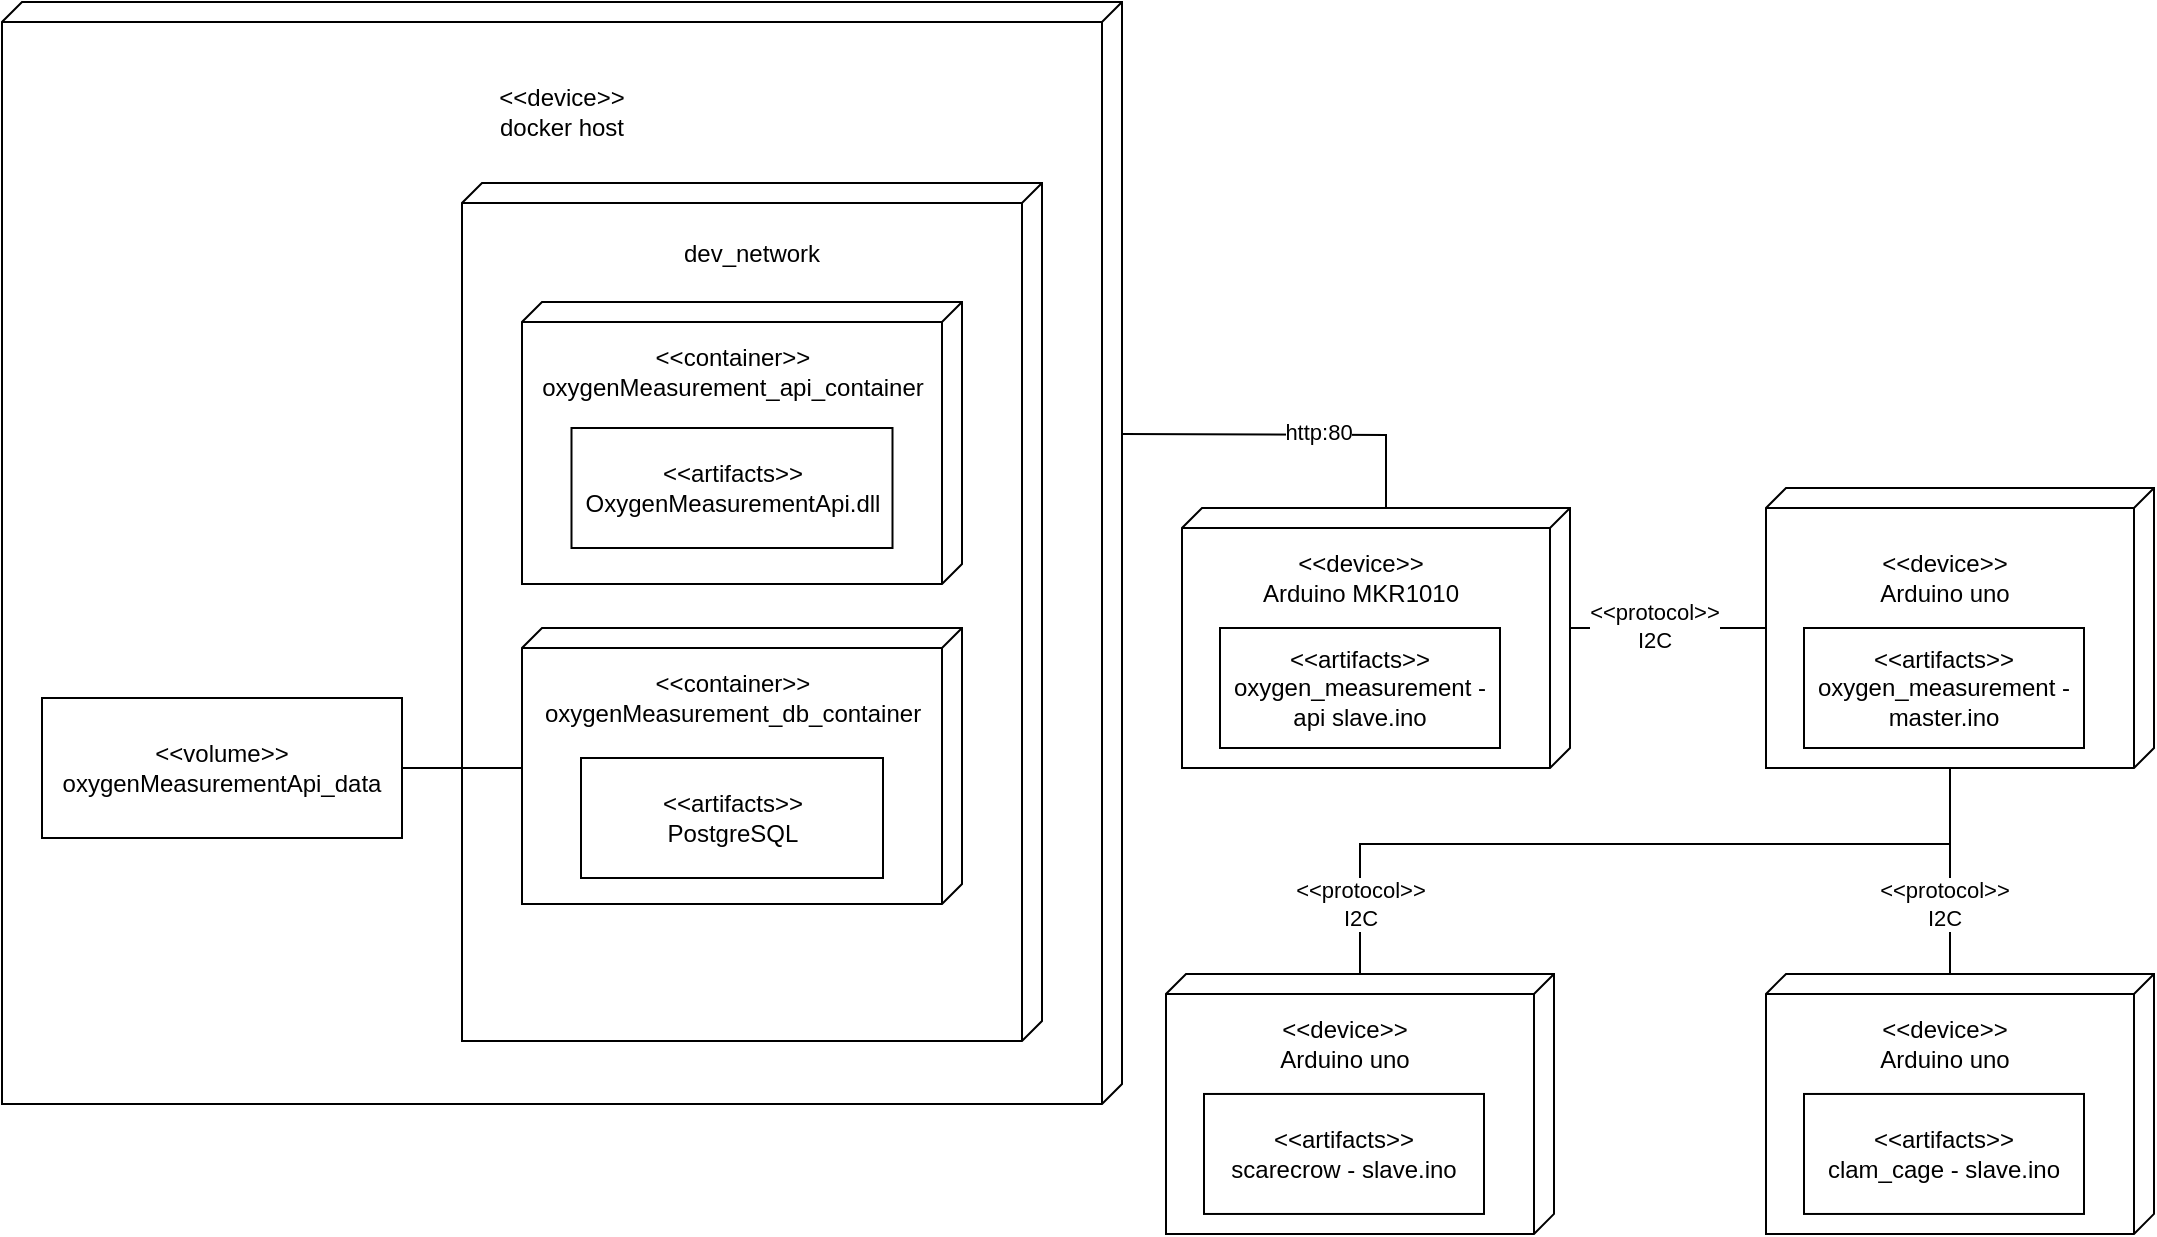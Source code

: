<mxfile version="22.0.3" type="device">
  <diagram name="Page-1" id="OuYMhSyWYj2W4IYW3-0W">
    <mxGraphModel dx="1434" dy="836" grid="1" gridSize="10" guides="1" tooltips="1" connect="1" arrows="1" fold="1" page="1" pageScale="1" pageWidth="1169" pageHeight="827" math="0" shadow="0">
      <root>
        <mxCell id="0" />
        <mxCell id="1" parent="0" />
        <mxCell id="UUSNZg-RWot4KdmJYI-3-1" style="edgeStyle=orthogonalEdgeStyle;rounded=0;orthogonalLoop=1;jettySize=auto;html=1;entryX=0;entryY=0;entryDx=0;entryDy=92;entryPerimeter=0;exitX=0;exitY=0;exitDx=140;exitDy=102;exitPerimeter=0;endArrow=none;endFill=0;" parent="1" source="AHeNK7S0Yd_ydixCD7EH-25" target="AHeNK7S0Yd_ydixCD7EH-37" edge="1">
          <mxGeometry relative="1" as="geometry">
            <mxPoint x="1037.1" y="542.0" as="sourcePoint" />
            <mxPoint x="1110.0" y="604" as="targetPoint" />
            <Array as="points">
              <mxPoint x="1022" y="604" />
            </Array>
          </mxGeometry>
        </mxCell>
        <mxCell id="AHeNK7S0Yd_ydixCD7EH-40" value="&amp;lt;&amp;lt;protocol&amp;gt;&amp;gt;&lt;br style=&quot;border-color: var(--border-color);&quot;&gt;I2C" style="edgeLabel;html=1;align=center;verticalAlign=middle;resizable=0;points=[];" vertex="1" connectable="0" parent="UUSNZg-RWot4KdmJYI-3-1">
          <mxGeometry x="0.496" y="-1" relative="1" as="geometry">
            <mxPoint x="-2" y="-60" as="offset" />
          </mxGeometry>
        </mxCell>
        <mxCell id="UUSNZg-RWot4KdmJYI-3-2" style="edgeStyle=orthogonalEdgeStyle;rounded=0;orthogonalLoop=1;jettySize=auto;html=1;entryX=0;entryY=0;entryDx=0;entryDy=92;entryPerimeter=0;endArrow=none;endFill=0;exitX=0;exitY=0;exitDx=140;exitDy=102;exitPerimeter=0;" parent="1" source="AHeNK7S0Yd_ydixCD7EH-25" target="AHeNK7S0Yd_ydixCD7EH-34" edge="1">
          <mxGeometry relative="1" as="geometry">
            <mxPoint x="980" y="512" as="sourcePoint" />
            <mxPoint x="920.0" y="604" as="targetPoint" />
            <Array as="points">
              <mxPoint x="1014" y="510" />
              <mxPoint x="719" y="510" />
              <mxPoint x="719" y="575" />
            </Array>
          </mxGeometry>
        </mxCell>
        <mxCell id="UUSNZg-RWot4KdmJYI-3-3" value="&amp;lt;&amp;lt;protocol&amp;gt;&amp;gt;&lt;br&gt;I2C" style="edgeLabel;html=1;align=center;verticalAlign=middle;resizable=0;points=[];" parent="UUSNZg-RWot4KdmJYI-3-2" vertex="1" connectable="0">
          <mxGeometry x="-0.254" y="1" relative="1" as="geometry">
            <mxPoint x="-183" y="29" as="offset" />
          </mxGeometry>
        </mxCell>
        <mxCell id="AHeNK7S0Yd_ydixCD7EH-25" value="" style="verticalAlign=top;align=left;shape=cube;size=10;direction=south;fontStyle=0;html=1;boundedLbl=1;spacingLeft=5;whiteSpace=wrap;" vertex="1" parent="1">
          <mxGeometry x="922" y="332" width="194" height="140" as="geometry" />
        </mxCell>
        <mxCell id="AHeNK7S0Yd_ydixCD7EH-28" value="&amp;lt;&amp;lt;artifacts&amp;gt;&amp;gt;&lt;br style=&quot;border-color: var(--border-color);&quot;&gt;oxygen_measurement - master.ino" style="html=1;align=center;verticalAlign=middle;dashed=0;whiteSpace=wrap;" vertex="1" parent="1">
          <mxGeometry x="941" y="402" width="140" height="60" as="geometry" />
        </mxCell>
        <mxCell id="AHeNK7S0Yd_ydixCD7EH-29" value="&amp;lt;&amp;lt;device&amp;gt;&amp;gt;&lt;br&gt;Arduino uno" style="text;html=1;align=center;verticalAlign=middle;resizable=0;points=[];autosize=1;strokeColor=none;" vertex="1" parent="1">
          <mxGeometry x="971" y="362" width="80" height="30" as="geometry" />
        </mxCell>
        <mxCell id="AHeNK7S0Yd_ydixCD7EH-30" value="" style="verticalAlign=top;align=left;shape=cube;size=10;direction=south;fontStyle=0;html=1;boundedLbl=1;spacingLeft=5;whiteSpace=wrap;" vertex="1" parent="1">
          <mxGeometry x="630" y="342" width="194" height="130" as="geometry" />
        </mxCell>
        <mxCell id="AHeNK7S0Yd_ydixCD7EH-31" value="&amp;lt;&amp;lt;artifacts&amp;gt;&amp;gt;&lt;br style=&quot;border-color: var(--border-color);&quot;&gt;oxygen_measurement - api slave.ino" style="html=1;align=center;verticalAlign=middle;dashed=0;whiteSpace=wrap;" vertex="1" parent="1">
          <mxGeometry x="649" y="402" width="140" height="60" as="geometry" />
        </mxCell>
        <mxCell id="AHeNK7S0Yd_ydixCD7EH-32" value="&amp;lt;&amp;lt;device&amp;gt;&amp;gt;&lt;br&gt;Arduino MKR1010" style="text;html=1;align=center;verticalAlign=middle;resizable=0;points=[];autosize=1;strokeColor=none;" vertex="1" parent="1">
          <mxGeometry x="659" y="357" width="120" height="40" as="geometry" />
        </mxCell>
        <mxCell id="AHeNK7S0Yd_ydixCD7EH-34" value="" style="verticalAlign=top;align=left;shape=cube;size=10;direction=south;fontStyle=0;html=1;boundedLbl=1;spacingLeft=5;whiteSpace=wrap;" vertex="1" parent="1">
          <mxGeometry x="622" y="574.98" width="194" height="130" as="geometry" />
        </mxCell>
        <mxCell id="AHeNK7S0Yd_ydixCD7EH-35" value="&amp;lt;&amp;lt;artifacts&amp;gt;&amp;gt;&lt;br style=&quot;border-color: var(--border-color);&quot;&gt;scarecrow - slave.ino" style="html=1;align=center;verticalAlign=middle;dashed=0;whiteSpace=wrap;" vertex="1" parent="1">
          <mxGeometry x="641" y="634.98" width="140" height="60" as="geometry" />
        </mxCell>
        <mxCell id="AHeNK7S0Yd_ydixCD7EH-36" value="&amp;lt;&amp;lt;device&amp;gt;&amp;gt;&lt;br&gt;Arduino uno" style="text;html=1;align=center;verticalAlign=middle;resizable=0;points=[];autosize=1;strokeColor=none;" vertex="1" parent="1">
          <mxGeometry x="666" y="589.98" width="90" height="40" as="geometry" />
        </mxCell>
        <mxCell id="AHeNK7S0Yd_ydixCD7EH-37" value="" style="verticalAlign=top;align=left;shape=cube;size=10;direction=south;fontStyle=0;html=1;boundedLbl=1;spacingLeft=5;whiteSpace=wrap;" vertex="1" parent="1">
          <mxGeometry x="922" y="574.98" width="194" height="130" as="geometry" />
        </mxCell>
        <mxCell id="AHeNK7S0Yd_ydixCD7EH-38" value="&amp;lt;&amp;lt;artifacts&amp;gt;&amp;gt;&lt;br style=&quot;border-color: var(--border-color);&quot;&gt;clam_cage - slave.ino" style="html=1;align=center;verticalAlign=middle;dashed=0;whiteSpace=wrap;" vertex="1" parent="1">
          <mxGeometry x="941" y="634.98" width="140" height="60" as="geometry" />
        </mxCell>
        <mxCell id="AHeNK7S0Yd_ydixCD7EH-39" value="&amp;lt;&amp;lt;device&amp;gt;&amp;gt;&lt;br&gt;Arduino uno" style="text;html=1;align=center;verticalAlign=middle;resizable=0;points=[];autosize=1;strokeColor=none;" vertex="1" parent="1">
          <mxGeometry x="966" y="589.98" width="90" height="40" as="geometry" />
        </mxCell>
        <mxCell id="AHeNK7S0Yd_ydixCD7EH-41" style="edgeStyle=orthogonalEdgeStyle;rounded=0;orthogonalLoop=1;jettySize=auto;html=1;entryX=0;entryY=0;entryDx=60;entryDy=0;entryPerimeter=0;endArrow=none;endFill=0;" edge="1" parent="1" source="AHeNK7S0Yd_ydixCD7EH-25" target="AHeNK7S0Yd_ydixCD7EH-30">
          <mxGeometry relative="1" as="geometry" />
        </mxCell>
        <mxCell id="AHeNK7S0Yd_ydixCD7EH-42" value="&amp;lt;&amp;lt;protocol&amp;gt;&amp;gt;&lt;br style=&quot;border-color: var(--border-color);&quot;&gt;I2C" style="edgeLabel;html=1;align=center;verticalAlign=middle;resizable=0;points=[];" vertex="1" connectable="0" parent="AHeNK7S0Yd_ydixCD7EH-41">
          <mxGeometry x="0.149" y="-1" relative="1" as="geometry">
            <mxPoint as="offset" />
          </mxGeometry>
        </mxCell>
        <mxCell id="AHeNK7S0Yd_ydixCD7EH-54" value="" style="verticalAlign=top;align=left;shape=cube;size=10;direction=south;fontStyle=0;html=1;boundedLbl=1;spacingLeft=5;whiteSpace=wrap;" vertex="1" parent="1">
          <mxGeometry x="40" y="89" width="560" height="551" as="geometry" />
        </mxCell>
        <mxCell id="AHeNK7S0Yd_ydixCD7EH-11" value="&amp;lt;&amp;lt;device&amp;gt;&amp;gt;&lt;br style=&quot;border-color: var(--border-color);&quot;&gt;docker host" style="text;html=1;strokeColor=none;fillColor=none;align=center;verticalAlign=middle;whiteSpace=wrap;rounded=0;" vertex="1" parent="1">
          <mxGeometry x="290" y="129" width="60" height="30" as="geometry" />
        </mxCell>
        <mxCell id="AHeNK7S0Yd_ydixCD7EH-57" value="" style="verticalAlign=top;align=left;shape=cube;size=10;direction=south;fontStyle=0;html=1;boundedLbl=1;spacingLeft=5;whiteSpace=wrap;" vertex="1" parent="1">
          <mxGeometry x="270" y="179.5" width="290" height="429" as="geometry" />
        </mxCell>
        <mxCell id="AHeNK7S0Yd_ydixCD7EH-58" value="dev_network" style="text;html=1;strokeColor=none;fillColor=none;align=center;verticalAlign=middle;whiteSpace=wrap;rounded=0;" vertex="1" parent="1">
          <mxGeometry x="385" y="200" width="60" height="30" as="geometry" />
        </mxCell>
        <mxCell id="AHeNK7S0Yd_ydixCD7EH-21" value="&amp;lt;&amp;lt;volume&amp;gt;&amp;gt;&lt;br style=&quot;border-color: var(--border-color);&quot;&gt;oxygenMeasurementApi_data" style="rounded=0;whiteSpace=wrap;html=1;" vertex="1" parent="1">
          <mxGeometry x="60" y="437" width="180" height="70" as="geometry" />
        </mxCell>
        <mxCell id="AHeNK7S0Yd_ydixCD7EH-47" value="" style="verticalAlign=top;align=left;shape=cube;size=10;direction=south;fontStyle=0;html=1;boundedLbl=1;spacingLeft=5;whiteSpace=wrap;" vertex="1" parent="1">
          <mxGeometry x="300" y="239" width="220" height="141" as="geometry" />
        </mxCell>
        <mxCell id="AHeNK7S0Yd_ydixCD7EH-48" value="&amp;lt;&amp;lt;artifacts&amp;gt;&amp;gt;&lt;br style=&quot;border-color: var(--border-color);&quot;&gt;OxygenMeasurementApi.dll" style="html=1;align=center;verticalAlign=middle;dashed=0;whiteSpace=wrap;" vertex="1" parent="1">
          <mxGeometry x="324.75" y="302" width="160.5" height="60" as="geometry" />
        </mxCell>
        <mxCell id="AHeNK7S0Yd_ydixCD7EH-49" value="&amp;lt;&amp;lt;container&amp;gt;&amp;gt;&lt;br style=&quot;border-color: var(--border-color);&quot;&gt;&lt;span style=&quot;&quot;&gt;oxygenMeasurement_api_container&lt;/span&gt;" style="text;html=1;align=center;verticalAlign=middle;resizable=0;points=[];autosize=1;strokeColor=none;" vertex="1" parent="1">
          <mxGeometry x="300" y="254" width="210" height="40" as="geometry" />
        </mxCell>
        <mxCell id="AHeNK7S0Yd_ydixCD7EH-50" value="" style="verticalAlign=top;align=left;shape=cube;size=10;direction=south;fontStyle=0;html=1;boundedLbl=1;spacingLeft=5;whiteSpace=wrap;" vertex="1" parent="1">
          <mxGeometry x="300" y="402" width="220" height="138" as="geometry" />
        </mxCell>
        <mxCell id="AHeNK7S0Yd_ydixCD7EH-51" value="&amp;lt;&amp;lt;artifacts&amp;gt;&amp;gt;&lt;br style=&quot;border-color: var(--border-color);&quot;&gt;PostgreSQL" style="html=1;align=center;verticalAlign=middle;dashed=0;whiteSpace=wrap;" vertex="1" parent="1">
          <mxGeometry x="329.5" y="467" width="151" height="60" as="geometry" />
        </mxCell>
        <mxCell id="AHeNK7S0Yd_ydixCD7EH-52" value="&amp;lt;&amp;lt;container&amp;gt;&amp;gt;&lt;br style=&quot;border-color: var(--border-color);&quot;&gt;&lt;span style=&quot;&quot;&gt;oxygenMeasurement_db_container&lt;/span&gt;" style="text;html=1;align=center;verticalAlign=middle;resizable=0;points=[];autosize=1;strokeColor=none;" vertex="1" parent="1">
          <mxGeometry x="300" y="417" width="210" height="40" as="geometry" />
        </mxCell>
        <mxCell id="AHeNK7S0Yd_ydixCD7EH-53" style="edgeStyle=orthogonalEdgeStyle;rounded=0;orthogonalLoop=1;jettySize=auto;html=1;entryX=0;entryY=0;entryDx=70;entryDy=220;entryPerimeter=0;endArrow=none;endFill=0;" edge="1" parent="1" source="AHeNK7S0Yd_ydixCD7EH-21" target="AHeNK7S0Yd_ydixCD7EH-50">
          <mxGeometry relative="1" as="geometry" />
        </mxCell>
        <mxCell id="AHeNK7S0Yd_ydixCD7EH-59" style="edgeStyle=orthogonalEdgeStyle;rounded=0;orthogonalLoop=1;jettySize=auto;html=1;entryX=0;entryY=0;entryDx=0;entryDy=92;entryPerimeter=0;endArrow=none;endFill=0;" edge="1" parent="1" target="AHeNK7S0Yd_ydixCD7EH-30">
          <mxGeometry relative="1" as="geometry">
            <mxPoint x="600" y="305" as="sourcePoint" />
          </mxGeometry>
        </mxCell>
        <mxCell id="AHeNK7S0Yd_ydixCD7EH-60" value="http:80" style="edgeLabel;html=1;align=center;verticalAlign=middle;resizable=0;points=[];" vertex="1" connectable="0" parent="AHeNK7S0Yd_ydixCD7EH-59">
          <mxGeometry x="0.027" y="1" relative="1" as="geometry">
            <mxPoint x="11" y="-1" as="offset" />
          </mxGeometry>
        </mxCell>
      </root>
    </mxGraphModel>
  </diagram>
</mxfile>
